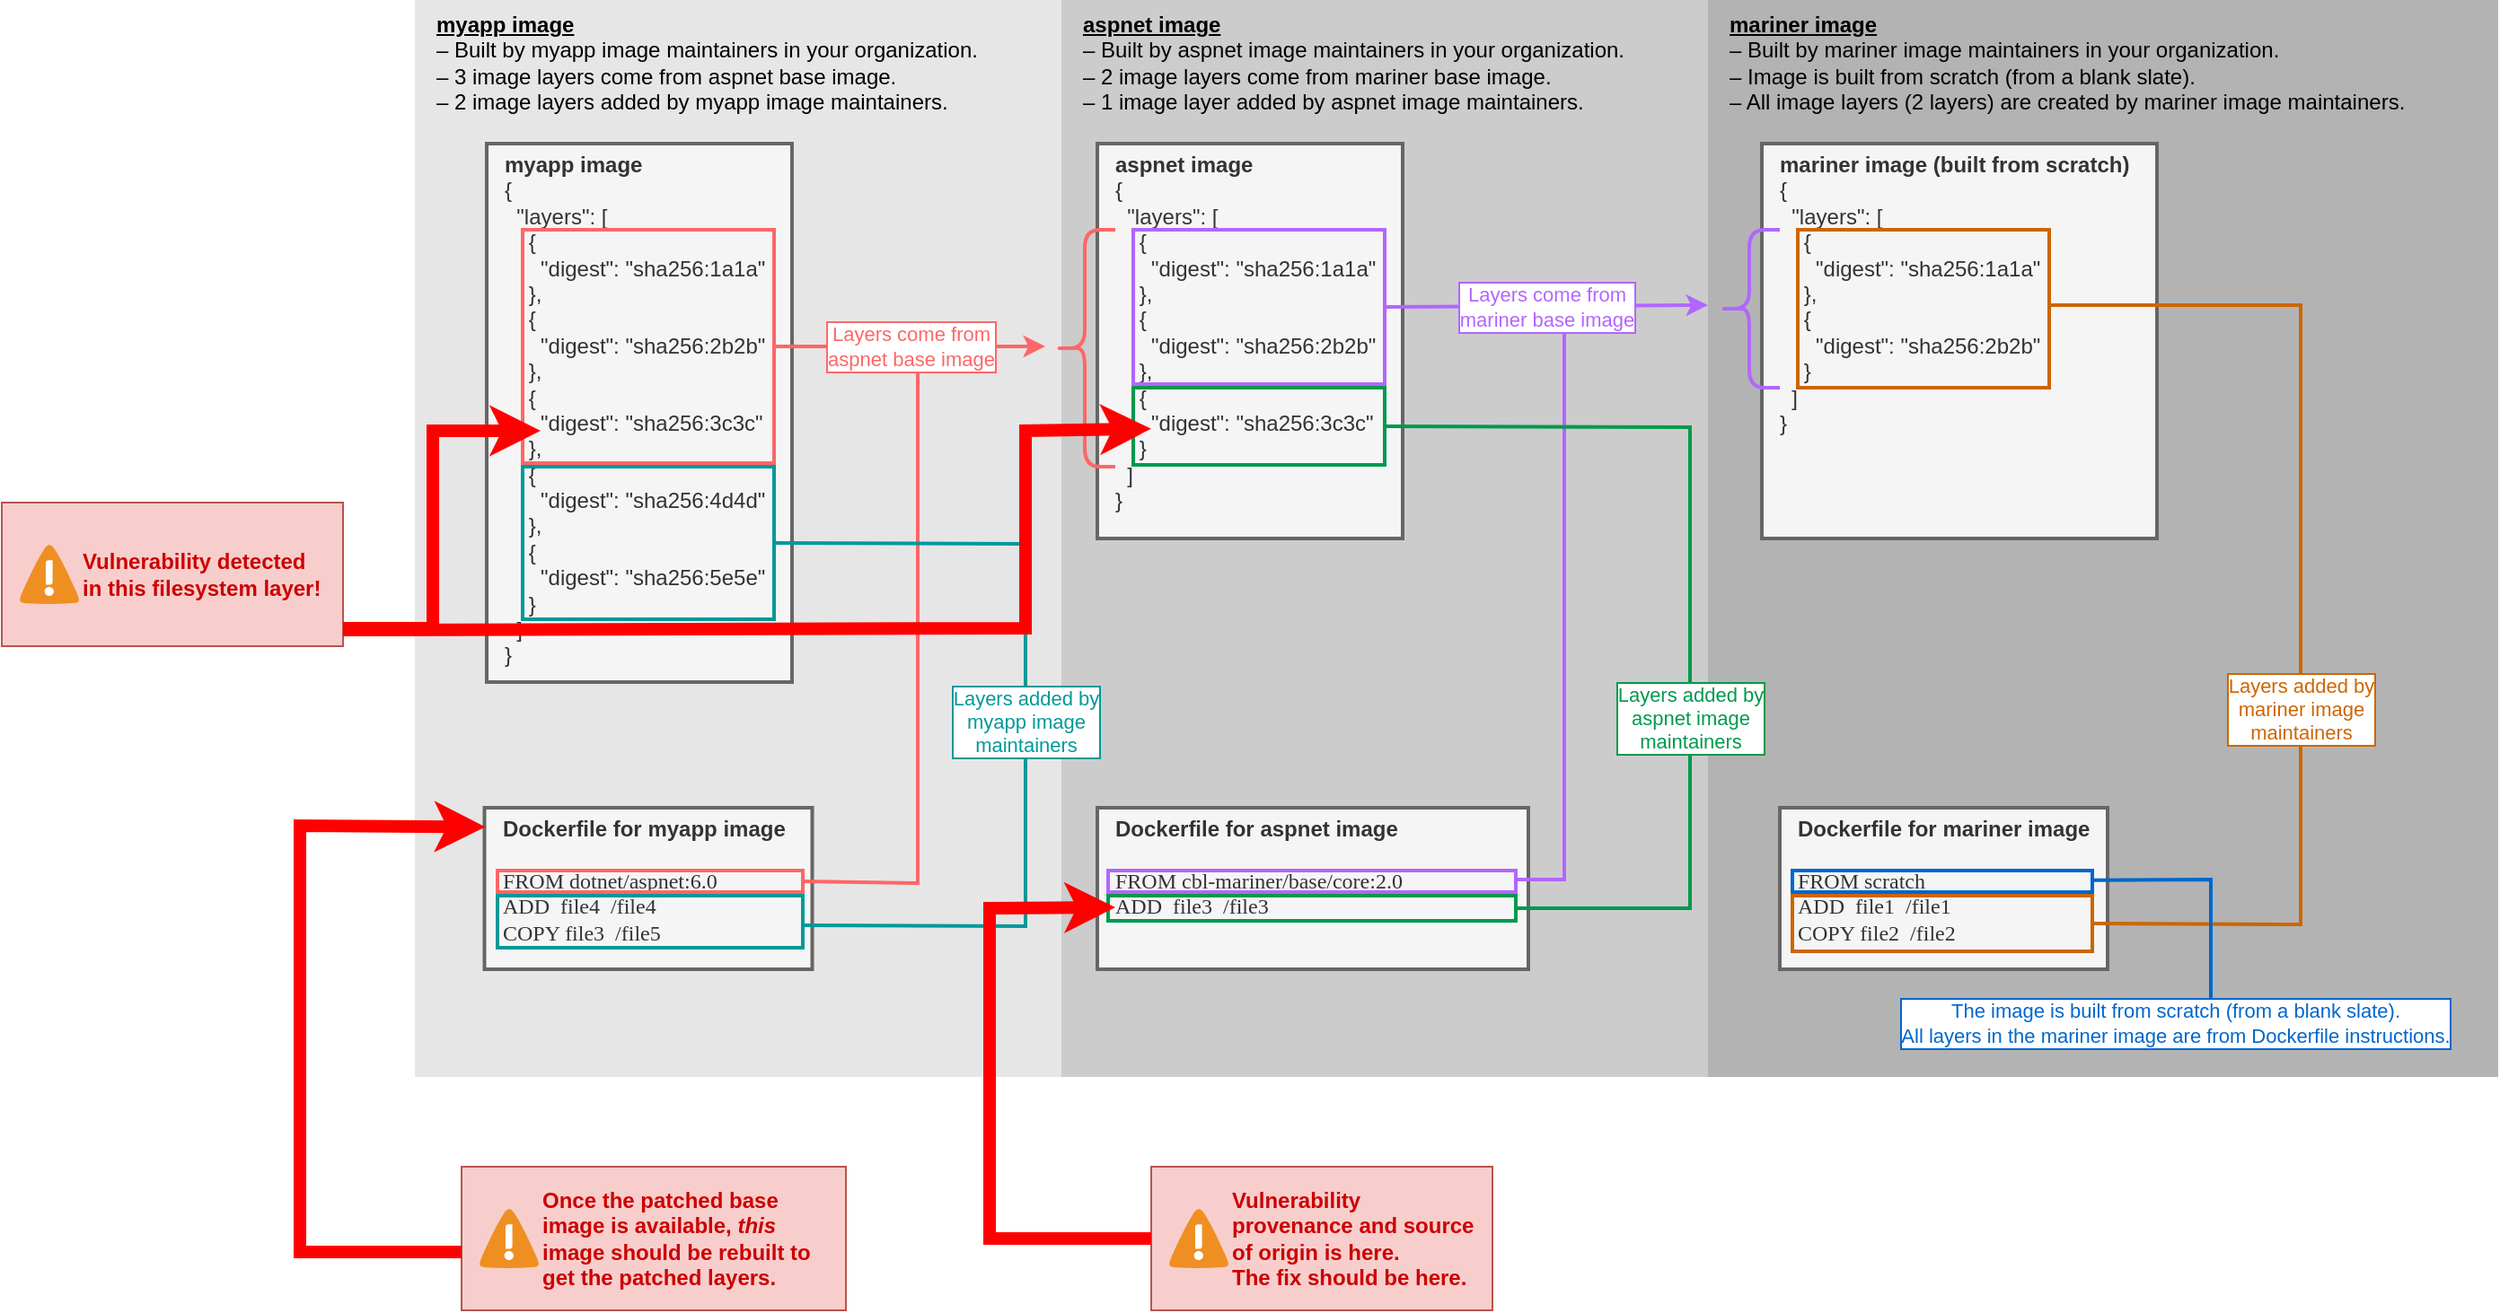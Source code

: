 <mxfile version="20.2.3" type="device"><diagram id="OL6qlinw-qFKFqK3vssp" name="Page-1"><mxGraphModel dx="2035" dy="881" grid="1" gridSize="10" guides="1" tooltips="1" connect="1" arrows="1" fold="1" page="1" pageScale="1" pageWidth="850" pageHeight="1100" math="0" shadow="0"><root><mxCell id="0"/><mxCell id="1" parent="0"/><mxCell id="dJf0DmdQW_vubxnHisxw-42" value="" style="rounded=0;whiteSpace=wrap;html=1;labelBorderColor=#CC6600;fontFamily=Helvetica;fontSize=11;strokeColor=none;strokeWidth=2;fillColor=#CCCCCC;" parent="1" vertex="1"><mxGeometry x="390" y="80" width="360" height="600" as="geometry"/></mxCell><mxCell id="dJf0DmdQW_vubxnHisxw-43" value="" style="rounded=0;whiteSpace=wrap;html=1;labelBorderColor=#CC6600;fontFamily=Helvetica;fontSize=11;strokeColor=none;strokeWidth=2;fillColor=#B3B3B3;" parent="1" vertex="1"><mxGeometry x="750" y="80" width="440" height="600" as="geometry"/></mxCell><mxCell id="dJf0DmdQW_vubxnHisxw-40" value="" style="rounded=0;whiteSpace=wrap;html=1;labelBorderColor=#CC6600;fontFamily=Helvetica;fontSize=11;strokeColor=none;strokeWidth=2;fillColor=#E6E6E6;" parent="1" vertex="1"><mxGeometry x="30" y="80" width="360" height="600" as="geometry"/></mxCell><mxCell id="dJf0DmdQW_vubxnHisxw-1" value="&lt;b&gt;myapp image&lt;/b&gt;&lt;br&gt;{&lt;br&gt;&amp;nbsp; &quot;layers&quot;: [&lt;br&gt;&amp;nbsp; &amp;nbsp; {&lt;br&gt;&amp;nbsp; &amp;nbsp; &amp;nbsp; &quot;digest&quot;: &quot;sha256:1a1a&quot;&lt;br&gt;&amp;nbsp; &amp;nbsp; },&lt;br&gt;&amp;nbsp; &amp;nbsp; {&lt;br&gt;&amp;nbsp; &amp;nbsp; &amp;nbsp; &quot;digest&quot;: &quot;sha256:2b2b&quot;&lt;br&gt;&amp;nbsp; &amp;nbsp; },&lt;br&gt;&amp;nbsp; &amp;nbsp; {&lt;br&gt;&amp;nbsp; &amp;nbsp; &amp;nbsp; &quot;digest&quot;: &quot;sha256:3c3c&quot;&lt;br&gt;&amp;nbsp; &amp;nbsp; },&lt;br&gt;&amp;nbsp; &amp;nbsp; {&lt;br&gt;&amp;nbsp; &amp;nbsp; &amp;nbsp; &quot;digest&quot;: &quot;sha256:4d4d&quot;&lt;br&gt;&amp;nbsp; &amp;nbsp; },&lt;br&gt;&amp;nbsp; &amp;nbsp; {&lt;br&gt;&amp;nbsp; &amp;nbsp; &amp;nbsp; &quot;digest&quot;: &quot;sha256:5e5e&quot;&lt;br&gt;&amp;nbsp; &amp;nbsp; }&lt;br&gt;&amp;nbsp; ]&lt;br&gt;}" style="text;strokeColor=#666666;fillColor=#f5f5f5;spacing=0;spacingTop=0;overflow=hidden;rounded=0;whiteSpace=wrap;html=1;spacingLeft=10;fontColor=#333333;strokeWidth=2;" parent="1" vertex="1"><mxGeometry x="70" y="160" width="170" height="300" as="geometry"/></mxCell><mxCell id="dJf0DmdQW_vubxnHisxw-2" value="&lt;b&gt;aspnet image&lt;br&gt;&lt;/b&gt;{&lt;br&gt;&amp;nbsp; &quot;layers&quot;: [&lt;br&gt;&amp;nbsp; &amp;nbsp; {&lt;br&gt;&amp;nbsp; &amp;nbsp; &amp;nbsp; &quot;digest&quot;: &quot;sha256:1a1a&quot;&lt;br&gt;&amp;nbsp; &amp;nbsp; },&lt;br&gt;&amp;nbsp; &amp;nbsp; {&lt;br&gt;&amp;nbsp; &amp;nbsp; &amp;nbsp; &quot;digest&quot;: &quot;sha256:2b2b&quot;&lt;br&gt;&amp;nbsp; &amp;nbsp; },&lt;br&gt;&amp;nbsp; &amp;nbsp; {&lt;br&gt;&amp;nbsp; &amp;nbsp; &amp;nbsp; &quot;digest&quot;: &quot;sha256:3c3c&quot;&lt;br&gt;&amp;nbsp; &amp;nbsp; }&lt;br&gt;&amp;nbsp; ]&lt;br&gt;}" style="text;strokeColor=#666666;fillColor=#f5f5f5;spacing=0;spacingTop=0;overflow=hidden;rounded=0;whiteSpace=wrap;html=1;spacingLeft=10;fontColor=#333333;strokeWidth=2;" parent="1" vertex="1"><mxGeometry x="410" y="160" width="170" height="220" as="geometry"/></mxCell><mxCell id="dJf0DmdQW_vubxnHisxw-3" value="&lt;b&gt;mariner image (built from scratch)&lt;br&gt;&lt;/b&gt;{&lt;br&gt;&amp;nbsp; &quot;layers&quot;: [&lt;br&gt;&amp;nbsp; &amp;nbsp; {&lt;br&gt;&amp;nbsp; &amp;nbsp; &amp;nbsp; &quot;digest&quot;: &quot;sha256:1a1a&quot;&lt;br&gt;&amp;nbsp; &amp;nbsp; },&lt;br&gt;&amp;nbsp; &amp;nbsp; {&lt;br&gt;&amp;nbsp; &amp;nbsp; &amp;nbsp; &quot;digest&quot;: &quot;sha256:2b2b&quot;&lt;br&gt;&amp;nbsp; &amp;nbsp; }&lt;br&gt;&amp;nbsp; ]&lt;br&gt;}" style="text;spacing=0;spacingTop=0;overflow=hidden;rounded=0;whiteSpace=wrap;html=1;spacingLeft=10;fillColor=#f5f5f5;fontColor=#333333;strokeColor=#666666;strokeWidth=2;" parent="1" vertex="1"><mxGeometry x="780" y="160" width="220" height="220" as="geometry"/></mxCell><mxCell id="dJf0DmdQW_vubxnHisxw-5" value="" style="rounded=0;whiteSpace=wrap;html=1;fillColor=none;strokeColor=#FF6666;strokeWidth=2;" parent="1" vertex="1"><mxGeometry x="90" y="208" width="140" height="130" as="geometry"/></mxCell><mxCell id="dJf0DmdQW_vubxnHisxw-6" value="" style="endArrow=classic;html=1;rounded=0;strokeColor=#FF6666;strokeWidth=2;exitX=1;exitY=0.5;exitDx=0;exitDy=0;" parent="1" source="dJf0DmdQW_vubxnHisxw-5" edge="1"><mxGeometry relative="1" as="geometry"><mxPoint x="230" y="269.66" as="sourcePoint"/><mxPoint x="381" y="273" as="targetPoint"/></mxGeometry></mxCell><mxCell id="dJf0DmdQW_vubxnHisxw-7" value="Layers come from&lt;br&gt;aspnet base image" style="edgeLabel;resizable=0;html=1;align=center;verticalAlign=middle;strokeColor=#FF6666;fillColor=none;fontColor=#FF6666;labelBorderColor=#FF6666;spacing=2;spacingLeft=0;spacingRight=0;spacingBottom=0;spacingTop=0;" parent="dJf0DmdQW_vubxnHisxw-6" connectable="0" vertex="1"><mxGeometry relative="1" as="geometry"/></mxCell><mxCell id="dJf0DmdQW_vubxnHisxw-8" value="" style="rounded=0;whiteSpace=wrap;html=1;fillColor=none;strokeColor=#B266FF;strokeWidth=2;fontColor=#B266FF;" parent="1" vertex="1"><mxGeometry x="430" y="208" width="140" height="86" as="geometry"/></mxCell><mxCell id="dJf0DmdQW_vubxnHisxw-9" value="" style="endArrow=classic;html=1;rounded=0;strokeColor=#B266FF;strokeWidth=2;exitX=1;exitY=0.5;exitDx=0;exitDy=0;fontColor=#B266FF;" parent="1" source="dJf0DmdQW_vubxnHisxw-8" edge="1"><mxGeometry relative="1" as="geometry"><mxPoint x="570" y="272.78" as="sourcePoint"/><mxPoint x="750" y="250" as="targetPoint"/></mxGeometry></mxCell><mxCell id="dJf0DmdQW_vubxnHisxw-10" value="Layers come from&lt;br&gt;mariner base image" style="edgeLabel;resizable=0;align=center;verticalAlign=middle;strokeColor=#FF6666;fillColor=none;fontColor=#B266FF;labelBorderColor=#B266FF;spacing=2;spacingLeft=0;spacingRight=0;spacingBottom=0;spacingTop=0;html=1;" parent="dJf0DmdQW_vubxnHisxw-9" connectable="0" vertex="1"><mxGeometry relative="1" as="geometry"/></mxCell><mxCell id="dJf0DmdQW_vubxnHisxw-11" value="" style="rounded=0;whiteSpace=wrap;html=1;labelBorderColor=#B266FF;fontColor=#B266FF;strokeColor=#009999;strokeWidth=2;fillColor=none;" parent="1" vertex="1"><mxGeometry x="90" y="340" width="140" height="85" as="geometry"/></mxCell><mxCell id="dJf0DmdQW_vubxnHisxw-12" value="" style="rounded=0;whiteSpace=wrap;html=1;labelBorderColor=#B266FF;fontColor=#B266FF;strokeColor=#00994D;strokeWidth=2;fillColor=none;" parent="1" vertex="1"><mxGeometry x="430" y="296" width="140" height="43" as="geometry"/></mxCell><mxCell id="dJf0DmdQW_vubxnHisxw-13" value="" style="shape=curlyBracket;whiteSpace=wrap;html=1;rounded=1;labelBorderColor=#B266FF;fontColor=#B266FF;strokeColor=#FF6666;strokeWidth=2;fillColor=none;" parent="1" vertex="1"><mxGeometry x="386" y="208" width="34" height="132" as="geometry"/></mxCell><mxCell id="dJf0DmdQW_vubxnHisxw-14" value="" style="shape=curlyBracket;whiteSpace=wrap;html=1;rounded=1;labelBorderColor=#B266FF;fontColor=#B266FF;strokeColor=#B266FF;strokeWidth=2;fillColor=none;" parent="1" vertex="1"><mxGeometry x="756" y="208" width="34" height="88" as="geometry"/></mxCell><mxCell id="dJf0DmdQW_vubxnHisxw-15" value="" style="rounded=0;whiteSpace=wrap;html=1;labelBorderColor=#B266FF;fontColor=#B266FF;strokeColor=#CC6600;strokeWidth=2;fillColor=none;" parent="1" vertex="1"><mxGeometry x="800" y="208" width="140" height="88" as="geometry"/></mxCell><mxCell id="dJf0DmdQW_vubxnHisxw-17" value="&lt;font style=&quot;font-size: 12px;&quot;&gt;&lt;b&gt;Dockerfile for myapp image&lt;br&gt;&lt;/b&gt;&lt;br&gt;&lt;font face=&quot;Lucida Console&quot;&gt;FROM dotnet/aspnet:6.0&lt;/font&gt;&lt;br&gt;&lt;font face=&quot;Lucida Console&quot;&gt;ADD&amp;nbsp; file4&amp;nbsp; /file4&lt;/font&gt;&lt;br&gt;&lt;font face=&quot;Lucida Console&quot;&gt;COPY file3&amp;nbsp; /file5&lt;/font&gt;&lt;br&gt;&lt;/font&gt;" style="text;strokeColor=#666666;fillColor=#f5f5f5;spacing=0;spacingTop=0;overflow=hidden;rounded=0;whiteSpace=wrap;html=1;spacingLeft=10;fontColor=#333333;strokeWidth=2;" parent="1" vertex="1"><mxGeometry x="68.75" y="530" width="182.5" height="90" as="geometry"/></mxCell><mxCell id="dJf0DmdQW_vubxnHisxw-18" value="" style="rounded=0;whiteSpace=wrap;html=1;labelBorderColor=#B266FF;fontColor=#B266FF;strokeColor=#009999;strokeWidth=2;fillColor=none;" parent="1" vertex="1"><mxGeometry x="76" y="579" width="170" height="29" as="geometry"/></mxCell><mxCell id="dJf0DmdQW_vubxnHisxw-21" value="" style="endArrow=none;html=1;rounded=0;fontFamily=Lucida Console;fontSize=12;fontColor=#B266FF;strokeColor=#FF6666;strokeWidth=2;exitX=1;exitY=0.5;exitDx=0;exitDy=0;" parent="1" source="dJf0DmdQW_vubxnHisxw-22" edge="1"><mxGeometry width="50" height="50" relative="1" as="geometry"><mxPoint x="280" y="575" as="sourcePoint"/><mxPoint x="310" y="287" as="targetPoint"/><Array as="points"><mxPoint x="310" y="572"/></Array></mxGeometry></mxCell><mxCell id="dJf0DmdQW_vubxnHisxw-22" value="" style="rounded=0;whiteSpace=wrap;html=1;fillColor=none;strokeColor=#FF6666;strokeWidth=2;" parent="1" vertex="1"><mxGeometry x="76" y="565" width="170" height="12" as="geometry"/></mxCell><mxCell id="dJf0DmdQW_vubxnHisxw-23" value="" style="endArrow=none;html=1;rounded=0;strokeColor=#009999;strokeWidth=2;exitX=0.998;exitY=0.568;exitDx=0;exitDy=0;endFill=0;entryX=1;entryY=0.5;entryDx=0;entryDy=0;exitPerimeter=0;" parent="1" source="dJf0DmdQW_vubxnHisxw-18" target="dJf0DmdQW_vubxnHisxw-11" edge="1"><mxGeometry relative="1" as="geometry"><mxPoint x="340" y="490" as="sourcePoint"/><mxPoint x="270" y="410" as="targetPoint"/><Array as="points"><mxPoint x="370" y="596"/><mxPoint x="370" y="383"/></Array></mxGeometry></mxCell><mxCell id="dJf0DmdQW_vubxnHisxw-24" value="Layers added by&lt;br&gt;myapp image&lt;br&gt;maintainers" style="edgeLabel;resizable=0;html=1;align=center;verticalAlign=middle;strokeColor=#FF6666;fillColor=none;fontColor=#009999;labelBorderColor=#009999;spacing=2;spacingLeft=0;spacingRight=0;spacingBottom=0;spacingTop=0;" parent="dJf0DmdQW_vubxnHisxw-23" connectable="0" vertex="1"><mxGeometry relative="1" as="geometry"/></mxCell><mxCell id="dJf0DmdQW_vubxnHisxw-26" value="&lt;font style=&quot;font-size: 12px;&quot;&gt;&lt;b&gt;Dockerfile for aspnet image&lt;br&gt;&lt;/b&gt;&lt;br&gt;&lt;font face=&quot;Lucida Console&quot;&gt;FROM cbl-mariner/base/core:2.0&lt;/font&gt;&lt;br&gt;&lt;font face=&quot;Lucida Console&quot;&gt;ADD&amp;nbsp; file3&amp;nbsp; /file3&lt;/font&gt;&lt;br&gt;&lt;/font&gt;" style="text;strokeColor=#666666;fillColor=#f5f5f5;spacing=0;spacingTop=0;overflow=hidden;rounded=0;whiteSpace=wrap;html=1;spacingLeft=10;fontColor=#333333;strokeWidth=2;" parent="1" vertex="1"><mxGeometry x="410" y="530" width="240" height="90" as="geometry"/></mxCell><mxCell id="dJf0DmdQW_vubxnHisxw-27" value="" style="rounded=0;whiteSpace=wrap;html=1;labelBorderColor=#B266FF;fontColor=#B266FF;strokeColor=#00994D;strokeWidth=2;fillColor=none;" parent="1" vertex="1"><mxGeometry x="416" y="579" width="227" height="14" as="geometry"/></mxCell><mxCell id="dJf0DmdQW_vubxnHisxw-28" value="" style="rounded=0;whiteSpace=wrap;html=1;fillColor=none;strokeColor=#B266FF;strokeWidth=2;fontColor=#B266FF;" parent="1" vertex="1"><mxGeometry x="416" y="565" width="227" height="12" as="geometry"/></mxCell><mxCell id="dJf0DmdQW_vubxnHisxw-29" value="" style="endArrow=none;html=1;rounded=0;strokeColor=#B266FF;strokeWidth=2;fontColor=#B266FF;endFill=0;exitX=0.999;exitY=0.414;exitDx=0;exitDy=0;exitPerimeter=0;" parent="1" source="dJf0DmdQW_vubxnHisxw-28" edge="1"><mxGeometry relative="1" as="geometry"><mxPoint x="660" y="571" as="sourcePoint"/><mxPoint x="670" y="265.5" as="targetPoint"/><Array as="points"><mxPoint x="670" y="570"/></Array></mxGeometry></mxCell><mxCell id="dJf0DmdQW_vubxnHisxw-32" value="" style="endArrow=none;html=1;rounded=0;strokeColor=#00994D;strokeWidth=2;exitX=1;exitY=0.5;exitDx=0;exitDy=0;fontColor=#B266FF;endFill=0;entryX=1;entryY=0.5;entryDx=0;entryDy=0;" parent="1" source="dJf0DmdQW_vubxnHisxw-27" target="dJf0DmdQW_vubxnHisxw-12" edge="1"><mxGeometry relative="1" as="geometry"><mxPoint x="690" y="521" as="sourcePoint"/><mxPoint x="740" y="340" as="targetPoint"/><Array as="points"><mxPoint x="740" y="586"/><mxPoint x="740" y="318"/></Array></mxGeometry></mxCell><mxCell id="dJf0DmdQW_vubxnHisxw-33" value="Layers added by&lt;br&gt;aspnet image&lt;br&gt;maintainers" style="edgeLabel;resizable=0;align=center;verticalAlign=middle;strokeColor=#FF6666;fillColor=none;fontColor=#00994D;labelBorderColor=#00994D;spacing=2;spacingLeft=0;spacingRight=0;spacingBottom=0;spacingTop=0;html=1;" parent="dJf0DmdQW_vubxnHisxw-32" connectable="0" vertex="1"><mxGeometry relative="1" as="geometry"><mxPoint y="64" as="offset"/></mxGeometry></mxCell><mxCell id="dJf0DmdQW_vubxnHisxw-36" value="&lt;font style=&quot;font-size: 12px;&quot;&gt;&lt;b&gt;Dockerfile for mariner image&lt;br&gt;&lt;/b&gt;&lt;br&gt;&lt;font face=&quot;Lucida Console&quot;&gt;FROM scratch&lt;/font&gt;&lt;br&gt;&lt;font face=&quot;Lucida Console&quot;&gt;ADD&amp;nbsp; file1&amp;nbsp; /file1&lt;/font&gt;&lt;br&gt;&lt;font face=&quot;Lucida Console&quot;&gt;COPY file2&amp;nbsp; /file2&lt;/font&gt;&lt;br&gt;&lt;/font&gt;" style="text;strokeColor=#666666;fillColor=#f5f5f5;spacing=0;spacingTop=0;overflow=hidden;rounded=0;whiteSpace=wrap;html=1;spacingLeft=10;fontColor=#333333;strokeWidth=2;" parent="1" vertex="1"><mxGeometry x="790" y="530" width="182.5" height="90" as="geometry"/></mxCell><mxCell id="dJf0DmdQW_vubxnHisxw-37" value="" style="endArrow=none;html=1;rounded=0;strokeColor=#CC6600;strokeWidth=2;exitX=1;exitY=0.5;exitDx=0;exitDy=0;fontColor=#B266FF;endFill=0;entryX=1;entryY=0.477;entryDx=0;entryDy=0;entryPerimeter=0;" parent="1" source="dJf0DmdQW_vubxnHisxw-39" target="dJf0DmdQW_vubxnHisxw-15" edge="1"><mxGeometry relative="1" as="geometry"><mxPoint x="1043.0" y="508.5" as="sourcePoint"/><mxPoint x="970" y="240" as="targetPoint"/><Array as="points"><mxPoint x="1080" y="595"/><mxPoint x="1080" y="250"/></Array></mxGeometry></mxCell><mxCell id="dJf0DmdQW_vubxnHisxw-38" value="Layers added by&lt;br&gt;mariner image&lt;br&gt;maintainers" style="edgeLabel;resizable=0;align=center;verticalAlign=middle;strokeColor=#FF6666;fillColor=none;fontColor=#CC6600;labelBorderColor=#CC6600;spacing=2;spacingLeft=0;spacingRight=0;spacingBottom=0;spacingTop=0;html=1;" parent="dJf0DmdQW_vubxnHisxw-37" connectable="0" vertex="1"><mxGeometry relative="1" as="geometry"><mxPoint y="64" as="offset"/></mxGeometry></mxCell><mxCell id="dJf0DmdQW_vubxnHisxw-39" value="" style="rounded=0;whiteSpace=wrap;html=1;labelBorderColor=#B266FF;fontColor=#B266FF;strokeColor=#CC6600;strokeWidth=2;fillColor=none;" parent="1" vertex="1"><mxGeometry x="797" y="579" width="167" height="31" as="geometry"/></mxCell><mxCell id="dJf0DmdQW_vubxnHisxw-46" value="" style="rounded=0;whiteSpace=wrap;html=1;labelBorderColor=#CC6600;fontFamily=Helvetica;fontSize=11;fontColor=#CC6600;strokeColor=#0066CC;strokeWidth=2;fillColor=none;" parent="1" vertex="1"><mxGeometry x="797" y="565" width="167" height="12" as="geometry"/></mxCell><mxCell id="dJf0DmdQW_vubxnHisxw-49" value="" style="endArrow=none;html=1;rounded=0;fontFamily=Helvetica;fontSize=11;fontColor=#0066CC;strokeColor=#0066CC;strokeWidth=2;entryX=1;entryY=0.45;entryDx=0;entryDy=0;entryPerimeter=0;" parent="1" target="dJf0DmdQW_vubxnHisxw-46" edge="1"><mxGeometry width="50" height="50" relative="1" as="geometry"><mxPoint x="1030" y="650" as="sourcePoint"/><mxPoint x="1040" y="420" as="targetPoint"/><Array as="points"><mxPoint x="1030" y="570"/></Array></mxGeometry></mxCell><mxCell id="dJf0DmdQW_vubxnHisxw-48" value="The image is built from scratch (from a blank slate).&lt;br&gt;All layers in the mariner image are from Dockerfile instructions." style="edgeLabel;resizable=0;align=center;verticalAlign=middle;strokeColor=#FF6666;fillColor=none;fontColor=#0066CC;labelBorderColor=#0066CC;spacing=2;spacingLeft=0;spacingRight=0;spacingBottom=0;spacingTop=0;html=1;" parent="1" connectable="0" vertex="1"><mxGeometry x="1010" y="650.005" as="geometry"/></mxCell><mxCell id="MGoHs6cNIiesZB_WKk6I-1" value="&lt;b&gt;&lt;u&gt;myapp image&lt;br&gt;&lt;/u&gt;&lt;/b&gt;– Built by myapp image maintainers in your organization.&lt;br&gt;– 3 image layers come from aspnet base image.&lt;br&gt;– 2 image layers added by myapp image maintainers." style="text;html=1;strokeColor=none;fillColor=none;align=left;verticalAlign=middle;whiteSpace=wrap;rounded=0;" parent="1" vertex="1"><mxGeometry x="40" y="80" width="320" height="70" as="geometry"/></mxCell><mxCell id="MGoHs6cNIiesZB_WKk6I-4" value="&lt;b&gt;&lt;u&gt;aspnet image&lt;br&gt;&lt;/u&gt;&lt;/b&gt;– Built by aspnet image maintainers in your organization.&lt;br&gt;– 2 image layers come from mariner base image.&lt;br&gt;– 1 image layer added by aspnet image maintainers." style="text;html=1;strokeColor=none;fillColor=none;align=left;verticalAlign=middle;whiteSpace=wrap;rounded=0;" parent="1" vertex="1"><mxGeometry x="400" y="80" width="320" height="70" as="geometry"/></mxCell><mxCell id="MGoHs6cNIiesZB_WKk6I-5" value="&lt;b&gt;&lt;u&gt;mariner image&lt;br&gt;&lt;/u&gt;&lt;/b&gt;– Built by mariner image maintainers in your organization.&lt;br&gt;– Image is built from scratch (from a blank slate).&lt;br&gt;– All image layers (2 layers) are created by mariner image maintainers." style="text;html=1;strokeColor=none;fillColor=none;align=left;verticalAlign=middle;whiteSpace=wrap;rounded=0;" parent="1" vertex="1"><mxGeometry x="760" y="80" width="390" height="70" as="geometry"/></mxCell><mxCell id="tes9_zV1HvHgU7jq06N2-1" value="" style="rounded=0;whiteSpace=wrap;html=1;fillColor=#f8cecc;strokeColor=#b85450;" parent="1" vertex="1"><mxGeometry x="-200" y="360" width="190" height="80" as="geometry"/></mxCell><mxCell id="tes9_zV1HvHgU7jq06N2-2" value="" style="shadow=0;dashed=0;html=1;strokeColor=none;fillColor=#4495D1;labelPosition=center;verticalLabelPosition=bottom;verticalAlign=top;align=center;outlineConnect=0;shape=mxgraph.veeam.2d.alert;" parent="1" vertex="1"><mxGeometry x="-190" y="383.4" width="33.2" height="33.2" as="geometry"/></mxCell><mxCell id="tes9_zV1HvHgU7jq06N2-3" value="&lt;b&gt;Vulnerability detected in this filesystem layer!&lt;/b&gt;" style="text;html=1;strokeColor=none;fillColor=none;align=left;verticalAlign=middle;whiteSpace=wrap;rounded=0;fontColor=#CC0000;" parent="1" vertex="1"><mxGeometry x="-156.8" y="375" width="136.8" height="50" as="geometry"/></mxCell><mxCell id="cBkbnltTO3D8IdDL58gM-1" value="" style="rounded=0;whiteSpace=wrap;html=1;fillColor=#f8cecc;strokeColor=#b85450;" parent="1" vertex="1"><mxGeometry x="440" y="730" width="190" height="80" as="geometry"/></mxCell><mxCell id="cBkbnltTO3D8IdDL58gM-2" value="" style="shadow=0;dashed=0;html=1;strokeColor=none;fillColor=#4495D1;labelPosition=center;verticalLabelPosition=bottom;verticalAlign=top;align=center;outlineConnect=0;shape=mxgraph.veeam.2d.alert;" parent="1" vertex="1"><mxGeometry x="450" y="753.4" width="33.2" height="33.2" as="geometry"/></mxCell><mxCell id="cBkbnltTO3D8IdDL58gM-3" value="&lt;b&gt;Vulnerability provenance and source of origin is here.&lt;br&gt;The fix should be here.&lt;/b&gt;" style="text;html=1;strokeColor=none;fillColor=none;align=left;verticalAlign=middle;whiteSpace=wrap;rounded=0;fontColor=#CC0000;" parent="1" vertex="1"><mxGeometry x="483.2" y="745" width="136.8" height="50" as="geometry"/></mxCell><mxCell id="cBkbnltTO3D8IdDL58gM-4" value="" style="endArrow=classic;html=1;rounded=0;fontColor=#CC0000;strokeColor=#FF0000;strokeWidth=7;" parent="1" source="cBkbnltTO3D8IdDL58gM-1" edge="1"><mxGeometry width="50" height="50" relative="1" as="geometry"><mxPoint x="350" y="790" as="sourcePoint"/><mxPoint x="420" y="585.5" as="targetPoint"/><Array as="points"><mxPoint x="350" y="770"/><mxPoint x="350" y="586"/></Array></mxGeometry></mxCell><mxCell id="cBkbnltTO3D8IdDL58gM-5" value="" style="endArrow=classic;html=1;rounded=0;fontColor=#CC0000;strokeColor=#FF0000;strokeWidth=7;entryX=0.071;entryY=0.531;entryDx=0;entryDy=0;entryPerimeter=0;" parent="1" target="dJf0DmdQW_vubxnHisxw-12" edge="1"><mxGeometry width="50" height="50" relative="1" as="geometry"><mxPoint x="-10" y="431" as="sourcePoint"/><mxPoint x="310" y="330" as="targetPoint"/><Array as="points"><mxPoint x="370" y="430"/><mxPoint x="370" y="320"/></Array></mxGeometry></mxCell><mxCell id="cBkbnltTO3D8IdDL58gM-6" value="" style="rounded=0;whiteSpace=wrap;html=1;fillColor=#f8cecc;strokeColor=#b85450;" parent="1" vertex="1"><mxGeometry x="56" y="730" width="214" height="80" as="geometry"/></mxCell><mxCell id="cBkbnltTO3D8IdDL58gM-7" value="" style="shadow=0;dashed=0;html=1;strokeColor=none;fillColor=#4495D1;labelPosition=center;verticalLabelPosition=bottom;verticalAlign=top;align=center;outlineConnect=0;shape=mxgraph.veeam.2d.alert;" parent="1" vertex="1"><mxGeometry x="66" y="753.4" width="33.2" height="33.2" as="geometry"/></mxCell><mxCell id="cBkbnltTO3D8IdDL58gM-8" value="&lt;b&gt;Once the patched base image is available, &lt;i&gt;this &lt;/i&gt;image should be rebuilt to get the patched layers.&lt;/b&gt;" style="text;html=1;strokeColor=none;fillColor=none;align=left;verticalAlign=middle;whiteSpace=wrap;rounded=0;fontColor=#CC0000;" parent="1" vertex="1"><mxGeometry x="99.2" y="742.5" width="160.8" height="55" as="geometry"/></mxCell><mxCell id="cBkbnltTO3D8IdDL58gM-9" value="" style="endArrow=classic;html=1;rounded=0;fontColor=#CC0000;strokeColor=#FF0000;strokeWidth=7;entryX=0.003;entryY=0.119;entryDx=0;entryDy=0;entryPerimeter=0;" parent="1" target="dJf0DmdQW_vubxnHisxw-17" edge="1"><mxGeometry width="50" height="50" relative="1" as="geometry"><mxPoint x="56" y="777.5" as="sourcePoint"/><mxPoint x="36" y="593" as="targetPoint"/><Array as="points"><mxPoint x="-34" y="777.5"/><mxPoint x="-34" y="540"/></Array></mxGeometry></mxCell><mxCell id="tLSRsvrkzFmryHu0PzAl-1" value="" style="endArrow=classic;html=1;rounded=0;fontColor=#CC0000;strokeColor=#FF0000;strokeWidth=7;" edge="1" parent="1"><mxGeometry width="50" height="50" relative="1" as="geometry"><mxPoint x="-10" y="430" as="sourcePoint"/><mxPoint x="100" y="320" as="targetPoint"/><Array as="points"><mxPoint x="40" y="430"/><mxPoint x="40" y="320"/></Array></mxGeometry></mxCell></root></mxGraphModel></diagram></mxfile>